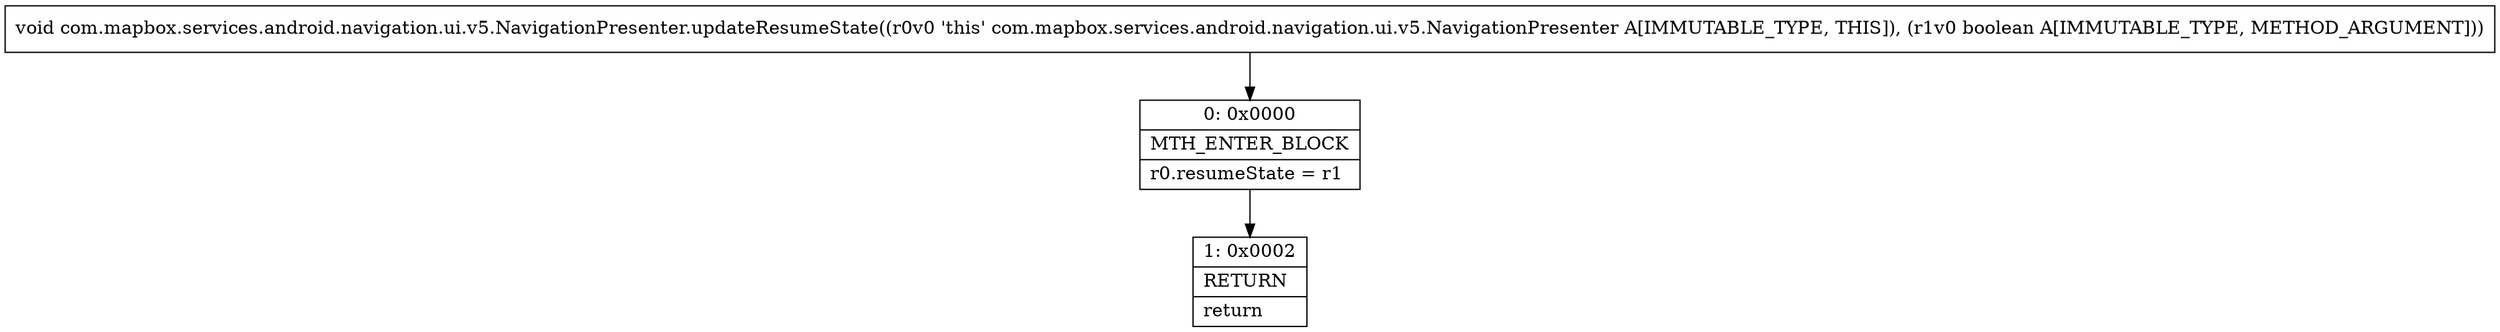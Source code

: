 digraph "CFG forcom.mapbox.services.android.navigation.ui.v5.NavigationPresenter.updateResumeState(Z)V" {
Node_0 [shape=record,label="{0\:\ 0x0000|MTH_ENTER_BLOCK\l|r0.resumeState = r1\l}"];
Node_1 [shape=record,label="{1\:\ 0x0002|RETURN\l|return\l}"];
MethodNode[shape=record,label="{void com.mapbox.services.android.navigation.ui.v5.NavigationPresenter.updateResumeState((r0v0 'this' com.mapbox.services.android.navigation.ui.v5.NavigationPresenter A[IMMUTABLE_TYPE, THIS]), (r1v0 boolean A[IMMUTABLE_TYPE, METHOD_ARGUMENT])) }"];
MethodNode -> Node_0;
Node_0 -> Node_1;
}

